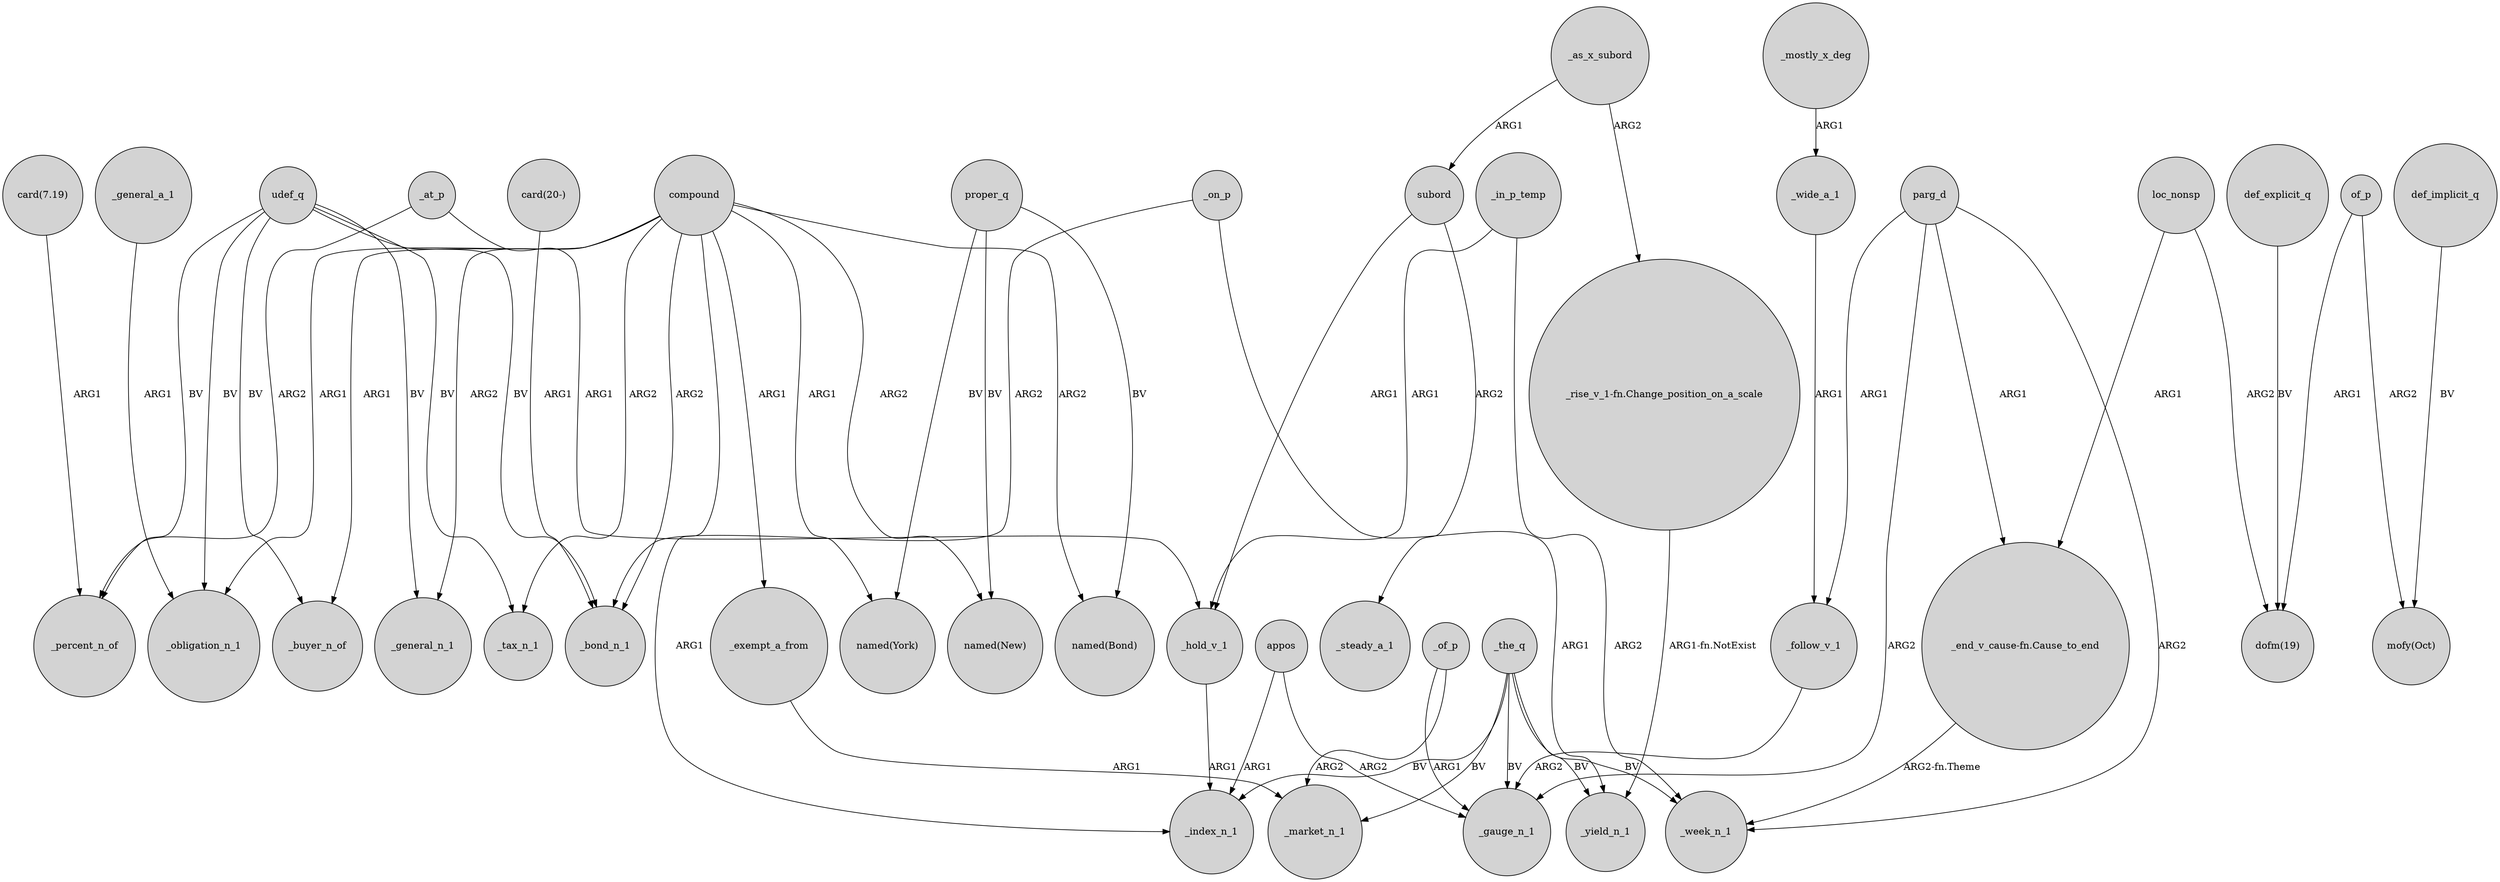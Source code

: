digraph {
	node [shape=circle style=filled]
	_as_x_subord -> subord [label=ARG1]
	compound -> _general_n_1 [label=ARG2]
	_the_q -> _yield_n_1 [label=BV]
	compound -> _buyer_n_of [label=ARG1]
	_at_p -> _hold_v_1 [label=ARG1]
	proper_q -> "named(Bond)" [label=BV]
	compound -> "named(New)" [label=ARG2]
	_hold_v_1 -> _index_n_1 [label=ARG1]
	def_implicit_q -> "mofy(Oct)" [label=BV]
	"_end_v_cause-fn.Cause_to_end" -> _week_n_1 [label="ARG2-fn.Theme"]
	compound -> "named(Bond)" [label=ARG2]
	compound -> _obligation_n_1 [label=ARG1]
	udef_q -> _buyer_n_of [label=BV]
	proper_q -> "named(New)" [label=BV]
	parg_d -> _week_n_1 [label=ARG2]
	_in_p_temp -> _week_n_1 [label=ARG2]
	udef_q -> _general_n_1 [label=BV]
	of_p -> "mofy(Oct)" [label=ARG2]
	_wide_a_1 -> _follow_v_1 [label=ARG1]
	_as_x_subord -> "_rise_v_1-fn.Change_position_on_a_scale" [label=ARG2]
	appos -> _index_n_1 [label=ARG1]
	_of_p -> _market_n_1 [label=ARG2]
	appos -> _gauge_n_1 [label=ARG2]
	_the_q -> _gauge_n_1 [label=BV]
	udef_q -> _tax_n_1 [label=BV]
	udef_q -> _bond_n_1 [label=BV]
	compound -> "named(York)" [label=ARG1]
	def_explicit_q -> "dofm(19)" [label=BV]
	loc_nonsp -> "_end_v_cause-fn.Cause_to_end" [label=ARG1]
	subord -> _steady_a_1 [label=ARG2]
	_of_p -> _gauge_n_1 [label=ARG1]
	_the_q -> _week_n_1 [label=BV]
	parg_d -> "_end_v_cause-fn.Cause_to_end" [label=ARG1]
	_on_p -> _bond_n_1 [label=ARG2]
	loc_nonsp -> "dofm(19)" [label=ARG2]
	parg_d -> _gauge_n_1 [label=ARG2]
	_exempt_a_from -> _market_n_1 [label=ARG1]
	_general_a_1 -> _obligation_n_1 [label=ARG1]
	udef_q -> _obligation_n_1 [label=BV]
	subord -> _hold_v_1 [label=ARG1]
	_in_p_temp -> _hold_v_1 [label=ARG1]
	_the_q -> _index_n_1 [label=BV]
	compound -> _bond_n_1 [label=ARG2]
	compound -> _exempt_a_from [label=ARG1]
	of_p -> "dofm(19)" [label=ARG1]
	_mostly_x_deg -> _wide_a_1 [label=ARG1]
	_at_p -> _percent_n_of [label=ARG2]
	_follow_v_1 -> _gauge_n_1 [label=ARG2]
	udef_q -> _percent_n_of [label=BV]
	_on_p -> _yield_n_1 [label=ARG1]
	compound -> _tax_n_1 [label=ARG2]
	proper_q -> "named(York)" [label=BV]
	parg_d -> _follow_v_1 [label=ARG1]
	_the_q -> _market_n_1 [label=BV]
	"card(7.19)" -> _percent_n_of [label=ARG1]
	"card(20-)" -> _bond_n_1 [label=ARG1]
	"_rise_v_1-fn.Change_position_on_a_scale" -> _yield_n_1 [label="ARG1-fn.NotExist"]
	compound -> _index_n_1 [label=ARG1]
}
